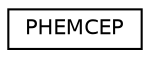 digraph "Graphical Class Hierarchy"
{
  edge [fontname="Helvetica",fontsize="10",labelfontname="Helvetica",labelfontsize="10"];
  node [fontname="Helvetica",fontsize="10",shape=record];
  rankdir="LR";
  Node0 [label="PHEMCEP",height=0.2,width=0.4,color="black", fillcolor="white", style="filled",URL="$dc/d9f/class_p_h_e_m_c_e_p.html",tooltip="Data Handler for a single CEP emission data set. "];
}
